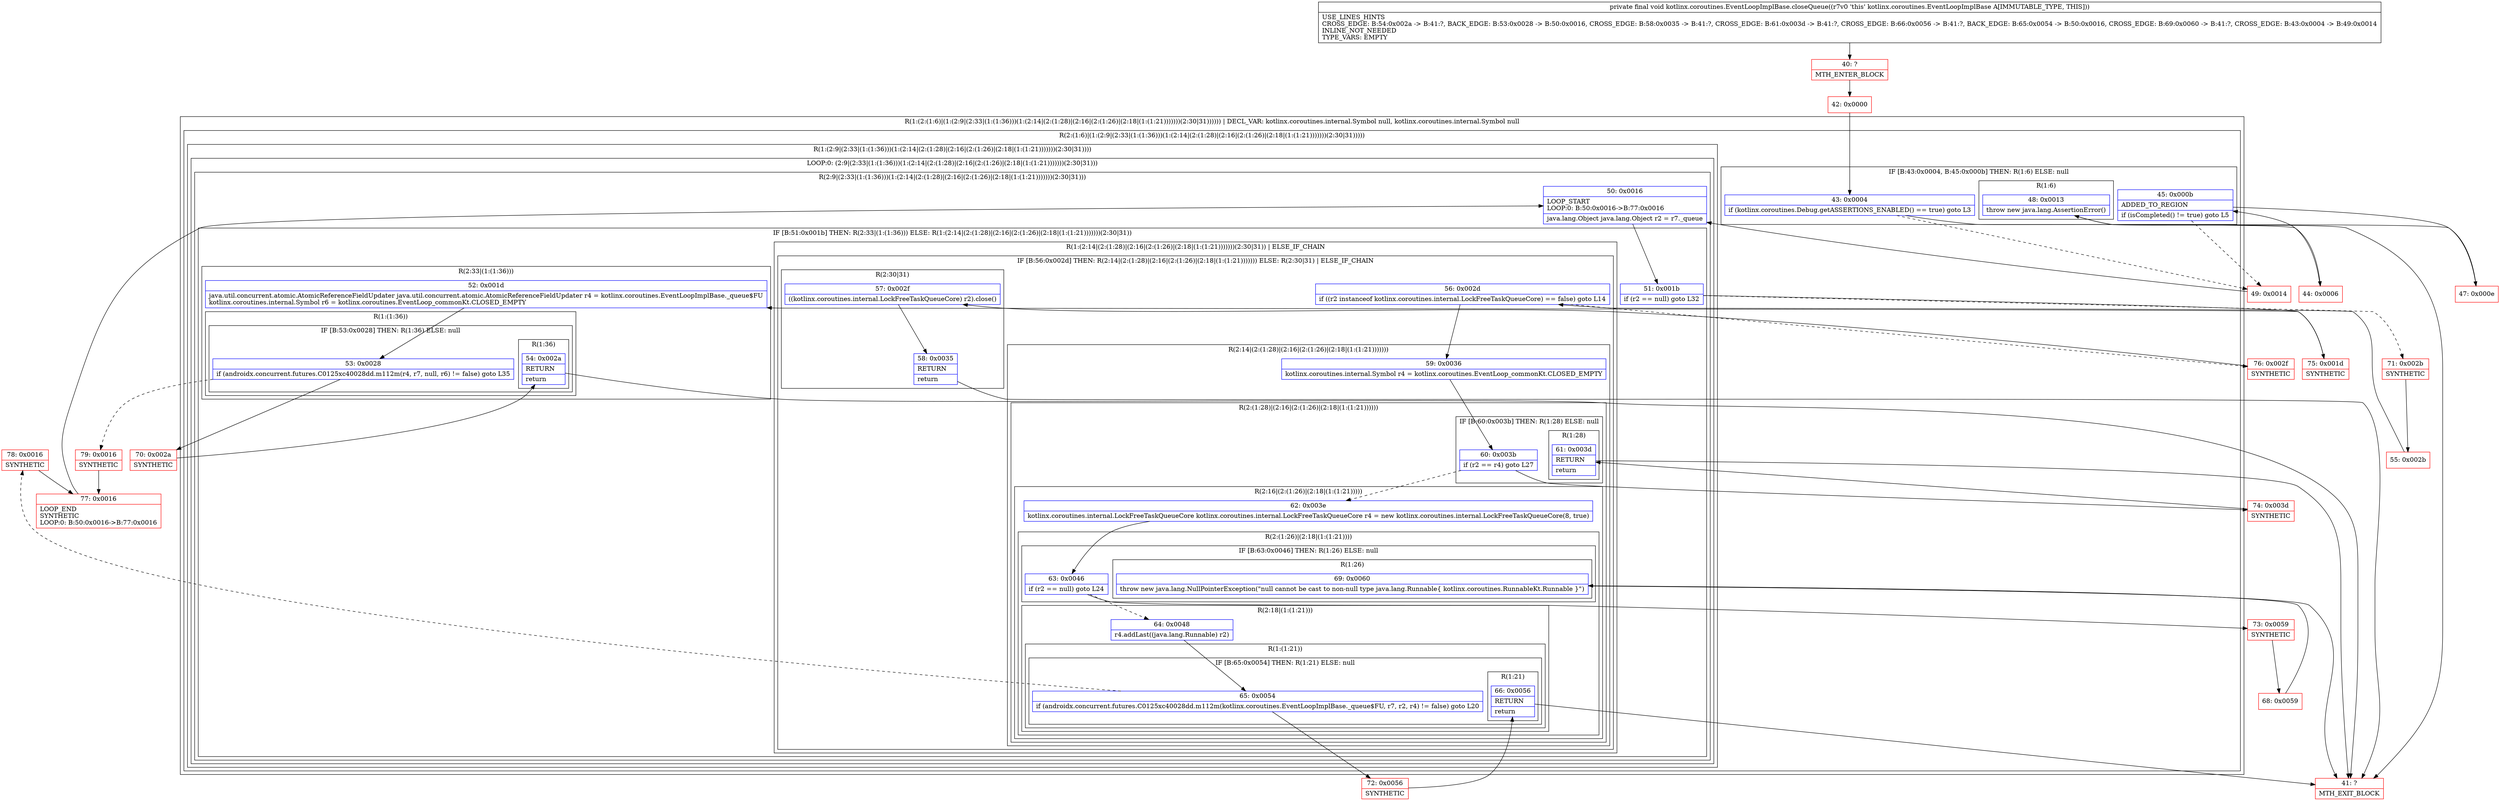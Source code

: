 digraph "CFG forkotlinx.coroutines.EventLoopImplBase.closeQueue()V" {
subgraph cluster_Region_120681798 {
label = "R(1:(2:(1:6)|(1:(2:9|(2:33|(1:(1:36)))(1:(2:14|(2:(1:28)|(2:16|(2:(1:26)|(2:18|(1:(1:21)))))))(2:30|31)))))) | DECL_VAR: kotlinx.coroutines.internal.Symbol null, kotlinx.coroutines.internal.Symbol null\l";
node [shape=record,color=blue];
subgraph cluster_Region_1496075052 {
label = "R(2:(1:6)|(1:(2:9|(2:33|(1:(1:36)))(1:(2:14|(2:(1:28)|(2:16|(2:(1:26)|(2:18|(1:(1:21)))))))(2:30|31)))))";
node [shape=record,color=blue];
subgraph cluster_IfRegion_1150761955 {
label = "IF [B:43:0x0004, B:45:0x000b] THEN: R(1:6) ELSE: null";
node [shape=record,color=blue];
Node_43 [shape=record,label="{43\:\ 0x0004|if (kotlinx.coroutines.Debug.getASSERTIONS_ENABLED() == true) goto L3\l}"];
Node_45 [shape=record,label="{45\:\ 0x000b|ADDED_TO_REGION\l|if (isCompleted() != true) goto L5\l}"];
subgraph cluster_Region_12708778 {
label = "R(1:6)";
node [shape=record,color=blue];
Node_48 [shape=record,label="{48\:\ 0x0013|throw new java.lang.AssertionError()\l}"];
}
}
subgraph cluster_Region_206976433 {
label = "R(1:(2:9|(2:33|(1:(1:36)))(1:(2:14|(2:(1:28)|(2:16|(2:(1:26)|(2:18|(1:(1:21)))))))(2:30|31))))";
node [shape=record,color=blue];
subgraph cluster_LoopRegion_932735548 {
label = "LOOP:0: (2:9|(2:33|(1:(1:36)))(1:(2:14|(2:(1:28)|(2:16|(2:(1:26)|(2:18|(1:(1:21)))))))(2:30|31)))";
node [shape=record,color=blue];
subgraph cluster_Region_221766599 {
label = "R(2:9|(2:33|(1:(1:36)))(1:(2:14|(2:(1:28)|(2:16|(2:(1:26)|(2:18|(1:(1:21)))))))(2:30|31)))";
node [shape=record,color=blue];
Node_50 [shape=record,label="{50\:\ 0x0016|LOOP_START\lLOOP:0: B:50:0x0016\-\>B:77:0x0016\l|java.lang.Object java.lang.Object r2 = r7._queue\l}"];
subgraph cluster_IfRegion_1176545220 {
label = "IF [B:51:0x001b] THEN: R(2:33|(1:(1:36))) ELSE: R(1:(2:14|(2:(1:28)|(2:16|(2:(1:26)|(2:18|(1:(1:21)))))))(2:30|31))";
node [shape=record,color=blue];
Node_51 [shape=record,label="{51\:\ 0x001b|if (r2 == null) goto L32\l}"];
subgraph cluster_Region_1011196311 {
label = "R(2:33|(1:(1:36)))";
node [shape=record,color=blue];
Node_52 [shape=record,label="{52\:\ 0x001d|java.util.concurrent.atomic.AtomicReferenceFieldUpdater java.util.concurrent.atomic.AtomicReferenceFieldUpdater r4 = kotlinx.coroutines.EventLoopImplBase._queue$FU\lkotlinx.coroutines.internal.Symbol r6 = kotlinx.coroutines.EventLoop_commonKt.CLOSED_EMPTY\l}"];
subgraph cluster_Region_1244469007 {
label = "R(1:(1:36))";
node [shape=record,color=blue];
subgraph cluster_IfRegion_1656523003 {
label = "IF [B:53:0x0028] THEN: R(1:36) ELSE: null";
node [shape=record,color=blue];
Node_53 [shape=record,label="{53\:\ 0x0028|if (androidx.concurrent.futures.C0125xc40028dd.m112m(r4, r7, null, r6) != false) goto L35\l}"];
subgraph cluster_Region_1170094427 {
label = "R(1:36)";
node [shape=record,color=blue];
Node_54 [shape=record,label="{54\:\ 0x002a|RETURN\l|return\l}"];
}
}
}
}
subgraph cluster_Region_2029549536 {
label = "R(1:(2:14|(2:(1:28)|(2:16|(2:(1:26)|(2:18|(1:(1:21)))))))(2:30|31)) | ELSE_IF_CHAIN\l";
node [shape=record,color=blue];
subgraph cluster_IfRegion_1878064100 {
label = "IF [B:56:0x002d] THEN: R(2:14|(2:(1:28)|(2:16|(2:(1:26)|(2:18|(1:(1:21))))))) ELSE: R(2:30|31) | ELSE_IF_CHAIN\l";
node [shape=record,color=blue];
Node_56 [shape=record,label="{56\:\ 0x002d|if ((r2 instanceof kotlinx.coroutines.internal.LockFreeTaskQueueCore) == false) goto L14\l}"];
subgraph cluster_Region_1808652001 {
label = "R(2:14|(2:(1:28)|(2:16|(2:(1:26)|(2:18|(1:(1:21)))))))";
node [shape=record,color=blue];
Node_59 [shape=record,label="{59\:\ 0x0036|kotlinx.coroutines.internal.Symbol r4 = kotlinx.coroutines.EventLoop_commonKt.CLOSED_EMPTY\l}"];
subgraph cluster_Region_205859657 {
label = "R(2:(1:28)|(2:16|(2:(1:26)|(2:18|(1:(1:21))))))";
node [shape=record,color=blue];
subgraph cluster_IfRegion_1214946401 {
label = "IF [B:60:0x003b] THEN: R(1:28) ELSE: null";
node [shape=record,color=blue];
Node_60 [shape=record,label="{60\:\ 0x003b|if (r2 == r4) goto L27\l}"];
subgraph cluster_Region_787660961 {
label = "R(1:28)";
node [shape=record,color=blue];
Node_61 [shape=record,label="{61\:\ 0x003d|RETURN\l|return\l}"];
}
}
subgraph cluster_Region_1445164362 {
label = "R(2:16|(2:(1:26)|(2:18|(1:(1:21)))))";
node [shape=record,color=blue];
Node_62 [shape=record,label="{62\:\ 0x003e|kotlinx.coroutines.internal.LockFreeTaskQueueCore kotlinx.coroutines.internal.LockFreeTaskQueueCore r4 = new kotlinx.coroutines.internal.LockFreeTaskQueueCore(8, true)\l}"];
subgraph cluster_Region_439500997 {
label = "R(2:(1:26)|(2:18|(1:(1:21))))";
node [shape=record,color=blue];
subgraph cluster_IfRegion_2062645104 {
label = "IF [B:63:0x0046] THEN: R(1:26) ELSE: null";
node [shape=record,color=blue];
Node_63 [shape=record,label="{63\:\ 0x0046|if (r2 == null) goto L24\l}"];
subgraph cluster_Region_558789396 {
label = "R(1:26)";
node [shape=record,color=blue];
Node_69 [shape=record,label="{69\:\ 0x0060|throw new java.lang.NullPointerException(\"null cannot be cast to non\-null type java.lang.Runnable\{ kotlinx.coroutines.RunnableKt.Runnable \}\")\l}"];
}
}
subgraph cluster_Region_967631213 {
label = "R(2:18|(1:(1:21)))";
node [shape=record,color=blue];
Node_64 [shape=record,label="{64\:\ 0x0048|r4.addLast((java.lang.Runnable) r2)\l}"];
subgraph cluster_Region_83102487 {
label = "R(1:(1:21))";
node [shape=record,color=blue];
subgraph cluster_IfRegion_1374360167 {
label = "IF [B:65:0x0054] THEN: R(1:21) ELSE: null";
node [shape=record,color=blue];
Node_65 [shape=record,label="{65\:\ 0x0054|if (androidx.concurrent.futures.C0125xc40028dd.m112m(kotlinx.coroutines.EventLoopImplBase._queue$FU, r7, r2, r4) != false) goto L20\l}"];
subgraph cluster_Region_1010509024 {
label = "R(1:21)";
node [shape=record,color=blue];
Node_66 [shape=record,label="{66\:\ 0x0056|RETURN\l|return\l}"];
}
}
}
}
}
}
}
}
subgraph cluster_Region_1308493231 {
label = "R(2:30|31)";
node [shape=record,color=blue];
Node_57 [shape=record,label="{57\:\ 0x002f|((kotlinx.coroutines.internal.LockFreeTaskQueueCore) r2).close()\l}"];
Node_58 [shape=record,label="{58\:\ 0x0035|RETURN\l|return\l}"];
}
}
}
}
}
}
}
}
}
Node_40 [shape=record,color=red,label="{40\:\ ?|MTH_ENTER_BLOCK\l}"];
Node_42 [shape=record,color=red,label="{42\:\ 0x0000}"];
Node_44 [shape=record,color=red,label="{44\:\ 0x0006}"];
Node_47 [shape=record,color=red,label="{47\:\ 0x000e}"];
Node_41 [shape=record,color=red,label="{41\:\ ?|MTH_EXIT_BLOCK\l}"];
Node_49 [shape=record,color=red,label="{49\:\ 0x0014}"];
Node_71 [shape=record,color=red,label="{71\:\ 0x002b|SYNTHETIC\l}"];
Node_55 [shape=record,color=red,label="{55\:\ 0x002b}"];
Node_72 [shape=record,color=red,label="{72\:\ 0x0056|SYNTHETIC\l}"];
Node_78 [shape=record,color=red,label="{78\:\ 0x0016|SYNTHETIC\l}"];
Node_77 [shape=record,color=red,label="{77\:\ 0x0016|LOOP_END\lSYNTHETIC\lLOOP:0: B:50:0x0016\-\>B:77:0x0016\l}"];
Node_73 [shape=record,color=red,label="{73\:\ 0x0059|SYNTHETIC\l}"];
Node_68 [shape=record,color=red,label="{68\:\ 0x0059}"];
Node_74 [shape=record,color=red,label="{74\:\ 0x003d|SYNTHETIC\l}"];
Node_76 [shape=record,color=red,label="{76\:\ 0x002f|SYNTHETIC\l}"];
Node_75 [shape=record,color=red,label="{75\:\ 0x001d|SYNTHETIC\l}"];
Node_70 [shape=record,color=red,label="{70\:\ 0x002a|SYNTHETIC\l}"];
Node_79 [shape=record,color=red,label="{79\:\ 0x0016|SYNTHETIC\l}"];
MethodNode[shape=record,label="{private final void kotlinx.coroutines.EventLoopImplBase.closeQueue((r7v0 'this' kotlinx.coroutines.EventLoopImplBase A[IMMUTABLE_TYPE, THIS]))  | USE_LINES_HINTS\lCROSS_EDGE: B:54:0x002a \-\> B:41:?, BACK_EDGE: B:53:0x0028 \-\> B:50:0x0016, CROSS_EDGE: B:58:0x0035 \-\> B:41:?, CROSS_EDGE: B:61:0x003d \-\> B:41:?, CROSS_EDGE: B:66:0x0056 \-\> B:41:?, BACK_EDGE: B:65:0x0054 \-\> B:50:0x0016, CROSS_EDGE: B:69:0x0060 \-\> B:41:?, CROSS_EDGE: B:43:0x0004 \-\> B:49:0x0014\lINLINE_NOT_NEEDED\lTYPE_VARS: EMPTY\l}"];
MethodNode -> Node_40;Node_43 -> Node_44;
Node_43 -> Node_49[style=dashed];
Node_45 -> Node_47;
Node_45 -> Node_49[style=dashed];
Node_48 -> Node_41;
Node_50 -> Node_51;
Node_51 -> Node_71[style=dashed];
Node_51 -> Node_75;
Node_52 -> Node_53;
Node_53 -> Node_70;
Node_53 -> Node_79[style=dashed];
Node_54 -> Node_41;
Node_56 -> Node_59;
Node_56 -> Node_76[style=dashed];
Node_59 -> Node_60;
Node_60 -> Node_62[style=dashed];
Node_60 -> Node_74;
Node_61 -> Node_41;
Node_62 -> Node_63;
Node_63 -> Node_64[style=dashed];
Node_63 -> Node_73;
Node_69 -> Node_41;
Node_64 -> Node_65;
Node_65 -> Node_72;
Node_65 -> Node_78[style=dashed];
Node_66 -> Node_41;
Node_57 -> Node_58;
Node_58 -> Node_41;
Node_40 -> Node_42;
Node_42 -> Node_43;
Node_44 -> Node_45;
Node_47 -> Node_48;
Node_49 -> Node_50;
Node_71 -> Node_55;
Node_55 -> Node_56;
Node_72 -> Node_66;
Node_78 -> Node_77;
Node_77 -> Node_50;
Node_73 -> Node_68;
Node_68 -> Node_69;
Node_74 -> Node_61;
Node_76 -> Node_57;
Node_75 -> Node_52;
Node_70 -> Node_54;
Node_79 -> Node_77;
}

